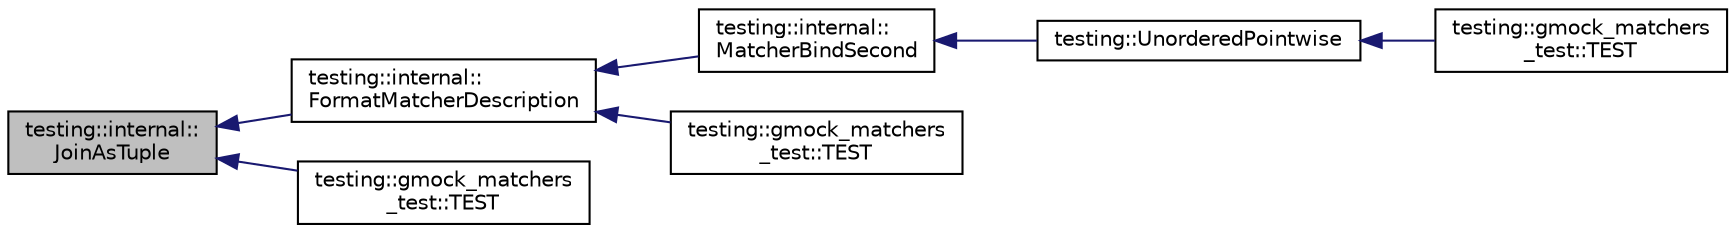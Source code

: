 digraph "testing::internal::JoinAsTuple"
{
  edge [fontname="Helvetica",fontsize="10",labelfontname="Helvetica",labelfontsize="10"];
  node [fontname="Helvetica",fontsize="10",shape=record];
  rankdir="LR";
  Node1735 [label="testing::internal::\lJoinAsTuple",height=0.2,width=0.4,color="black", fillcolor="grey75", style="filled", fontcolor="black"];
  Node1735 -> Node1736 [dir="back",color="midnightblue",fontsize="10",style="solid",fontname="Helvetica"];
  Node1736 [label="testing::internal::\lFormatMatcherDescription",height=0.2,width=0.4,color="black", fillcolor="white", style="filled",URL="$d0/da7/namespacetesting_1_1internal.html#a593b52fcbb46a765a31850661b1960f4"];
  Node1736 -> Node1737 [dir="back",color="midnightblue",fontsize="10",style="solid",fontname="Helvetica"];
  Node1737 [label="testing::internal::\lMatcherBindSecond",height=0.2,width=0.4,color="black", fillcolor="white", style="filled",URL="$d0/da7/namespacetesting_1_1internal.html#a31eb77a2bb0ca713d6ef07d8a3b9af9e"];
  Node1737 -> Node1738 [dir="back",color="midnightblue",fontsize="10",style="solid",fontname="Helvetica"];
  Node1738 [label="testing::UnorderedPointwise",height=0.2,width=0.4,color="black", fillcolor="white", style="filled",URL="$d0/d75/namespacetesting.html#a3e800c56ae70a6d9955077a75d4971f1"];
  Node1738 -> Node1739 [dir="back",color="midnightblue",fontsize="10",style="solid",fontname="Helvetica"];
  Node1739 [label="testing::gmock_matchers\l_test::TEST",height=0.2,width=0.4,color="black", fillcolor="white", style="filled",URL="$d5/de1/namespacetesting_1_1gmock__matchers__test.html#af3307f88a321331155a146d49974e3e3"];
  Node1736 -> Node1740 [dir="back",color="midnightblue",fontsize="10",style="solid",fontname="Helvetica"];
  Node1740 [label="testing::gmock_matchers\l_test::TEST",height=0.2,width=0.4,color="black", fillcolor="white", style="filled",URL="$d5/de1/namespacetesting_1_1gmock__matchers__test.html#ae104f652fab7d1b3c3873f6987401481"];
  Node1735 -> Node1741 [dir="back",color="midnightblue",fontsize="10",style="solid",fontname="Helvetica"];
  Node1741 [label="testing::gmock_matchers\l_test::TEST",height=0.2,width=0.4,color="black", fillcolor="white", style="filled",URL="$d5/de1/namespacetesting_1_1gmock__matchers__test.html#aa633c0b7e0f0316c23bff10e9963f773"];
}
